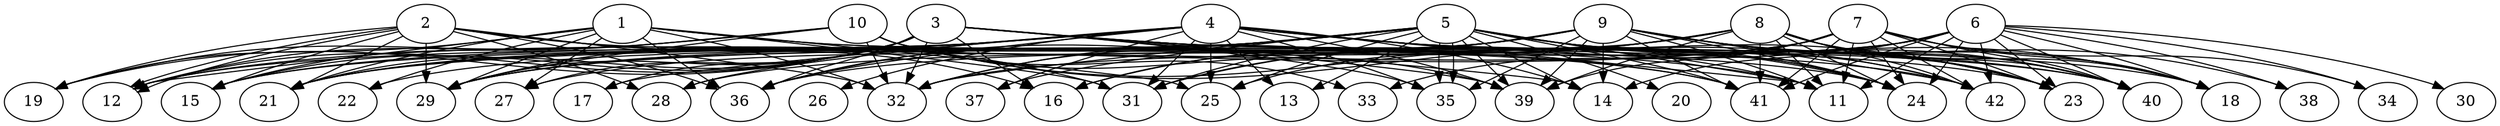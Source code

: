 // DAG (tier=3-complex, mode=data, n=42, ccr=0.518, fat=0.862, density=0.773, regular=0.301, jump=0.296, mindata=4194304, maxdata=33554432)
// DAG automatically generated by daggen at Sun Aug 24 16:33:35 2025
// /home/ermia/Project/Environments/daggen/bin/daggen --dot --ccr 0.518 --fat 0.862 --regular 0.301 --density 0.773 --jump 0.296 --mindata 4194304 --maxdata 33554432 -n 42 
digraph G {
  1 [size="120895985588621792", alpha="0.15", expect_size="60447992794310896"]
  1 -> 11 [size ="2998080320307200"]
  1 -> 12 [size ="2998080320307200"]
  1 -> 19 [size ="2998080320307200"]
  1 -> 21 [size ="2998080320307200"]
  1 -> 22 [size ="2998080320307200"]
  1 -> 25 [size ="2998080320307200"]
  1 -> 27 [size ="2998080320307200"]
  1 -> 29 [size ="2998080320307200"]
  1 -> 31 [size ="2998080320307200"]
  1 -> 32 [size ="2998080320307200"]
  1 -> 36 [size ="2998080320307200"]
  1 -> 41 [size ="2998080320307200"]
  2 [size="27498278963923621249024", alpha="0.00", expect_size="13749139481961810624512"]
  2 -> 12 [size ="7288312674910208"]
  2 -> 12 [size ="7288312674910208"]
  2 -> 15 [size ="7288312674910208"]
  2 -> 16 [size ="7288312674910208"]
  2 -> 19 [size ="7288312674910208"]
  2 -> 21 [size ="7288312674910208"]
  2 -> 28 [size ="7288312674910208"]
  2 -> 29 [size ="7288312674910208"]
  2 -> 31 [size ="7288312674910208"]
  2 -> 32 [size ="7288312674910208"]
  2 -> 36 [size ="7288312674910208"]
  2 -> 41 [size ="7288312674910208"]
  3 [size="11494886560491886592", alpha="0.01", expect_size="5747443280245943296"]
  3 -> 12 [size ="5780715610308608"]
  3 -> 14 [size ="5780715610308608"]
  3 -> 15 [size ="5780715610308608"]
  3 -> 16 [size ="5780715610308608"]
  3 -> 17 [size ="5780715610308608"]
  3 -> 19 [size ="5780715610308608"]
  3 -> 21 [size ="5780715610308608"]
  3 -> 23 [size ="5780715610308608"]
  3 -> 24 [size ="5780715610308608"]
  3 -> 27 [size ="5780715610308608"]
  3 -> 29 [size ="5780715610308608"]
  3 -> 32 [size ="5780715610308608"]
  3 -> 35 [size ="5780715610308608"]
  3 -> 36 [size ="5780715610308608"]
  3 -> 39 [size ="5780715610308608"]
  3 -> 40 [size ="5780715610308608"]
  3 -> 42 [size ="5780715610308608"]
  4 [size="326098920285426176", alpha="0.15", expect_size="163049460142713088"]
  4 -> 11 [size ="6471862880043008"]
  4 -> 12 [size ="6471862880043008"]
  4 -> 13 [size ="6471862880043008"]
  4 -> 14 [size ="6471862880043008"]
  4 -> 15 [size ="6471862880043008"]
  4 -> 17 [size ="6471862880043008"]
  4 -> 18 [size ="6471862880043008"]
  4 -> 21 [size ="6471862880043008"]
  4 -> 23 [size ="6471862880043008"]
  4 -> 24 [size ="6471862880043008"]
  4 -> 25 [size ="6471862880043008"]
  4 -> 26 [size ="6471862880043008"]
  4 -> 28 [size ="6471862880043008"]
  4 -> 29 [size ="6471862880043008"]
  4 -> 31 [size ="6471862880043008"]
  4 -> 35 [size ="6471862880043008"]
  4 -> 36 [size ="6471862880043008"]
  4 -> 37 [size ="6471862880043008"]
  4 -> 39 [size ="6471862880043008"]
  4 -> 40 [size ="6471862880043008"]
  4 -> 42 [size ="6471862880043008"]
  5 [size="4767473280339194937344", alpha="0.06", expect_size="2383736640169597468672"]
  5 -> 11 [size ="2266116147642368"]
  5 -> 13 [size ="2266116147642368"]
  5 -> 14 [size ="2266116147642368"]
  5 -> 15 [size ="2266116147642368"]
  5 -> 18 [size ="2266116147642368"]
  5 -> 20 [size ="2266116147642368"]
  5 -> 21 [size ="2266116147642368"]
  5 -> 22 [size ="2266116147642368"]
  5 -> 23 [size ="2266116147642368"]
  5 -> 24 [size ="2266116147642368"]
  5 -> 25 [size ="2266116147642368"]
  5 -> 29 [size ="2266116147642368"]
  5 -> 31 [size ="2266116147642368"]
  5 -> 32 [size ="2266116147642368"]
  5 -> 35 [size ="2266116147642368"]
  5 -> 35 [size ="2266116147642368"]
  5 -> 36 [size ="2266116147642368"]
  5 -> 37 [size ="2266116147642368"]
  5 -> 39 [size ="2266116147642368"]
  5 -> 40 [size ="2266116147642368"]
  5 -> 41 [size ="2266116147642368"]
  5 -> 42 [size ="2266116147642368"]
  6 [size="21722197687889882513408", alpha="0.08", expect_size="10861098843944941256704"]
  6 -> 11 [size ="6228151403282432"]
  6 -> 14 [size ="6228151403282432"]
  6 -> 18 [size ="6228151403282432"]
  6 -> 23 [size ="6228151403282432"]
  6 -> 24 [size ="6228151403282432"]
  6 -> 30 [size ="6228151403282432"]
  6 -> 31 [size ="6228151403282432"]
  6 -> 32 [size ="6228151403282432"]
  6 -> 34 [size ="6228151403282432"]
  6 -> 36 [size ="6228151403282432"]
  6 -> 38 [size ="6228151403282432"]
  6 -> 40 [size ="6228151403282432"]
  6 -> 41 [size ="6228151403282432"]
  6 -> 42 [size ="6228151403282432"]
  7 [size="1628279096821504512", alpha="0.14", expect_size="814139548410752256"]
  7 -> 11 [size ="2606138138820608"]
  7 -> 18 [size ="2606138138820608"]
  7 -> 21 [size ="2606138138820608"]
  7 -> 23 [size ="2606138138820608"]
  7 -> 24 [size ="2606138138820608"]
  7 -> 27 [size ="2606138138820608"]
  7 -> 33 [size ="2606138138820608"]
  7 -> 34 [size ="2606138138820608"]
  7 -> 39 [size ="2606138138820608"]
  7 -> 40 [size ="2606138138820608"]
  7 -> 41 [size ="2606138138820608"]
  7 -> 42 [size ="2606138138820608"]
  8 [size="32526375286483407863808", alpha="0.09", expect_size="16263187643241703931904"]
  8 -> 11 [size ="8151679560056832"]
  8 -> 16 [size ="8151679560056832"]
  8 -> 18 [size ="8151679560056832"]
  8 -> 23 [size ="8151679560056832"]
  8 -> 24 [size ="8151679560056832"]
  8 -> 25 [size ="8151679560056832"]
  8 -> 29 [size ="8151679560056832"]
  8 -> 31 [size ="8151679560056832"]
  8 -> 32 [size ="8151679560056832"]
  8 -> 39 [size ="8151679560056832"]
  8 -> 40 [size ="8151679560056832"]
  8 -> 41 [size ="8151679560056832"]
  8 -> 42 [size ="8151679560056832"]
  9 [size="367796281886079680", alpha="0.15", expect_size="183898140943039840"]
  9 -> 11 [size ="6913946757890048"]
  9 -> 12 [size ="6913946757890048"]
  9 -> 14 [size ="6913946757890048"]
  9 -> 16 [size ="6913946757890048"]
  9 -> 18 [size ="6913946757890048"]
  9 -> 23 [size ="6913946757890048"]
  9 -> 24 [size ="6913946757890048"]
  9 -> 28 [size ="6913946757890048"]
  9 -> 29 [size ="6913946757890048"]
  9 -> 32 [size ="6913946757890048"]
  9 -> 35 [size ="6913946757890048"]
  9 -> 36 [size ="6913946757890048"]
  9 -> 38 [size ="6913946757890048"]
  9 -> 39 [size ="6913946757890048"]
  9 -> 40 [size ="6913946757890048"]
  9 -> 41 [size ="6913946757890048"]
  9 -> 42 [size ="6913946757890048"]
  10 [size="51052951484666664", alpha="0.11", expect_size="25526475742333332"]
  10 -> 11 [size ="5769710385758208"]
  10 -> 12 [size ="5769710385758208"]
  10 -> 15 [size ="5769710385758208"]
  10 -> 19 [size ="5769710385758208"]
  10 -> 24 [size ="5769710385758208"]
  10 -> 29 [size ="5769710385758208"]
  10 -> 32 [size ="5769710385758208"]
  10 -> 33 [size ="5769710385758208"]
  10 -> 39 [size ="5769710385758208"]
  11 [size="7518704999729475584", alpha="0.08", expect_size="3759352499864737792"]
  12 [size="3116844945827168256000", alpha="0.16", expect_size="1558422472913584128000"]
  13 [size="8944123270511504384", alpha="0.09", expect_size="4472061635255752192"]
  14 [size="7127348315358085120", alpha="0.19", expect_size="3563674157679042560"]
  15 [size="1664180273590480", alpha="0.19", expect_size="832090136795240"]
  16 [size="2406690131427796713472", alpha="0.03", expect_size="1203345065713898356736"]
  17 [size="336552162063950400", alpha="0.14", expect_size="168276081031975200"]
  18 [size="12921600527362533883904", alpha="0.05", expect_size="6460800263681266941952"]
  19 [size="64297188300557064", alpha="0.13", expect_size="32148594150278532"]
  20 [size="81275091699439600", alpha="0.19", expect_size="40637545849719800"]
  21 [size="5220558867724662472704", alpha="0.18", expect_size="2610279433862331236352"]
  22 [size="54421617992504112", alpha="0.09", expect_size="27210808996252056"]
  23 [size="45918677732395976", alpha="0.12", expect_size="22959338866197988"]
  24 [size="9028834291383211008", alpha="0.09", expect_size="4514417145691605504"]
  25 [size="124409108446576192", alpha="0.03", expect_size="62204554223288096"]
  26 [size="2634114394446937600", alpha="0.13", expect_size="1317057197223468800"]
  27 [size="407007069755400256", alpha="0.11", expect_size="203503534877700128"]
  28 [size="337078406655285568", alpha="0.07", expect_size="168539203327642784"]
  29 [size="50032007632129808", alpha="0.13", expect_size="25016003816064904"]
  30 [size="422070403356943232", alpha="0.10", expect_size="211035201678471616"]
  31 [size="111780945042283728", alpha="0.02", expect_size="55890472521141864"]
  32 [size="4612536904550051840", alpha="0.16", expect_size="2306268452275025920"]
  33 [size="10631096057029311070208", alpha="0.20", expect_size="5315548028514655535104"]
  34 [size="9641961119052790", alpha="0.06", expect_size="4820980559526395"]
  35 [size="3488614774609589305344", alpha="0.05", expect_size="1744307387304794652672"]
  36 [size="10579196154178833481728", alpha="0.16", expect_size="5289598077089416740864"]
  37 [size="53292044471537776", alpha="0.09", expect_size="26646022235768888"]
  38 [size="284427006349911712", alpha="0.08", expect_size="142213503174955856"]
  39 [size="258886033685532901376", alpha="0.08", expect_size="129443016842766450688"]
  40 [size="32205024188728082432000", alpha="0.11", expect_size="16102512094364041216000"]
  41 [size="17279421956315521482752", alpha="0.16", expect_size="8639710978157760741376"]
  42 [size="2589059191973743616", alpha="0.18", expect_size="1294529595986871808"]
}
